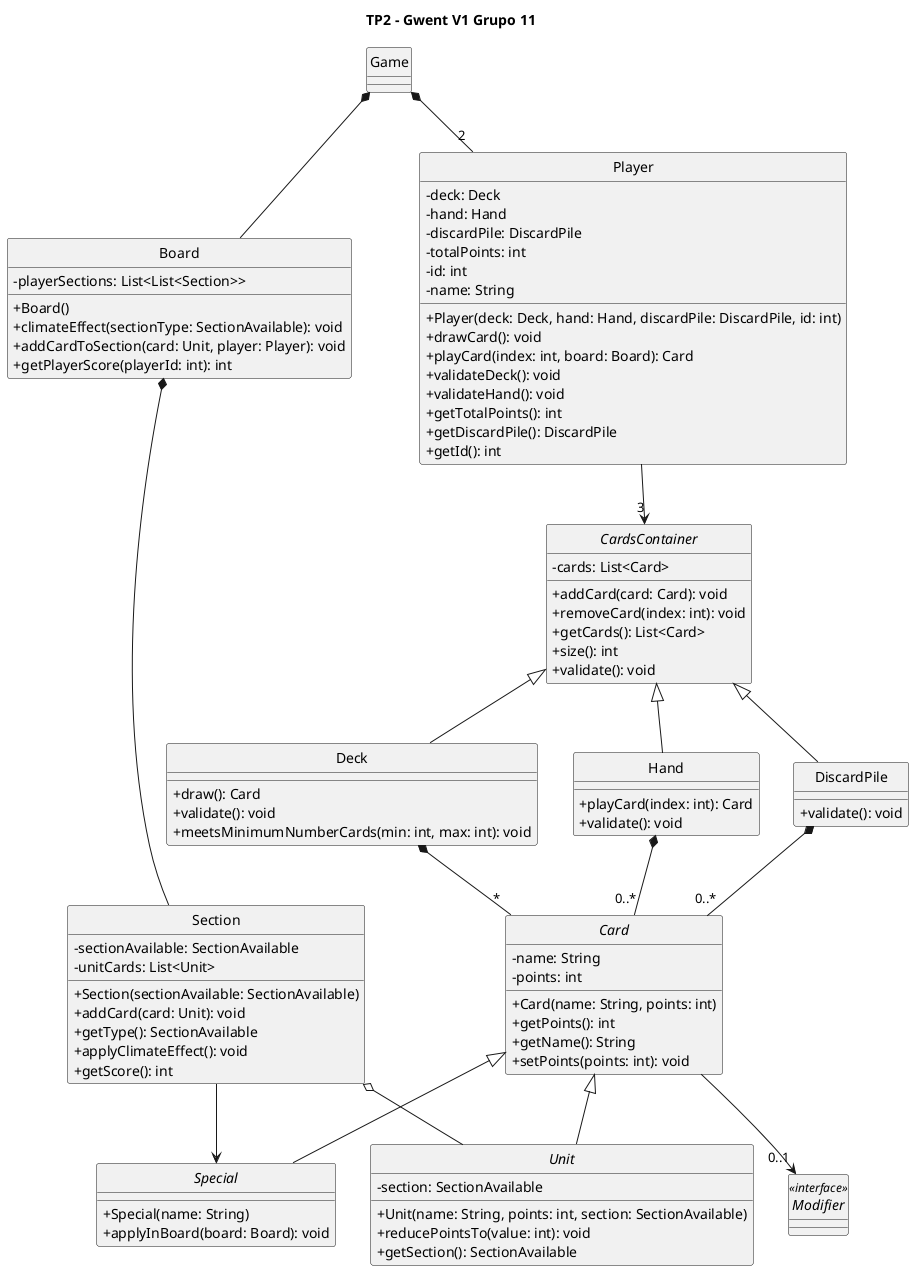 @startuml Diagrama de Clases

skinparam monochrome true
hide circle
skinparam classAttributeIconSize 0

title TP2 - Gwent V1 Grupo 11

class Game {
}

class Board {
    - playerSections: List<List<Section>>
    + Board()
    + climateEffect(sectionType: SectionAvailable): void
    + addCardToSection(card: Unit, player: Player): void
    + getPlayerScore(playerId: int): int
}

class Section {
    - sectionAvailable: SectionAvailable
    - unitCards: List<Unit>
    + Section(sectionAvailable: SectionAvailable)
    + addCard(card: Unit): void
    + getType(): SectionAvailable
    + applyClimateEffect(): void
    + getScore(): int
}

class Player {
    - deck: Deck
    - hand: Hand
    - discardPile: DiscardPile
    - totalPoints: int
    - id: int
    - name: String
    + Player(deck: Deck, hand: Hand, discardPile: DiscardPile, id: int)
    + drawCard(): void
    + playCard(index: int, board: Board): Card
    + validateDeck(): void
    + validateHand(): void
    + getTotalPoints(): int
    + getDiscardPile(): DiscardPile
    + getId(): int
}

abstract class CardsContainer {
    - cards: List<Card>
    + addCard(card: Card): void
    + removeCard(index: int): void
    + getCards(): List<Card>
    + size(): int
    + validate(): void
}

class Deck {
    + draw(): Card
    + validate(): void
    + meetsMinimumNumberCards(min: int, max: int): void
}

class Hand {
    + playCard(index: int): Card
    + validate(): void
}

class DiscardPile {
    + validate(): void
}

abstract class Card {
    - name: String
    - points: int
    + Card(name: String, points: int)
    + getPoints(): int
    + getName(): String
    + setPoints(points: int): void
}

abstract class Unit {
    - section: SectionAvailable
    + Unit(name: String, points: int, section: SectionAvailable)
    + reducePointsTo(value: int): void
    + getSection(): SectionAvailable
}

abstract class Special {
    + Special(name: String)
    + applyInBoard(board: Board): void
}

interface Modifier <<interface>>

Game *-- "2" Player
Game *-- Board

Board   *-- Section
Section o-- Unit
Section --> Special

Player  --> "3" CardsContainer

CardsContainer <|-- DiscardPile
CardsContainer <|-- Deck
CardsContainer <|-- Hand

Deck *-- "*" Card
Hand *-- "0..*" Card
DiscardPile *-- "0..*" Card

Card <|-- Unit
Card <|-- Special
Card --> "0..1" Modifier

@enduml

